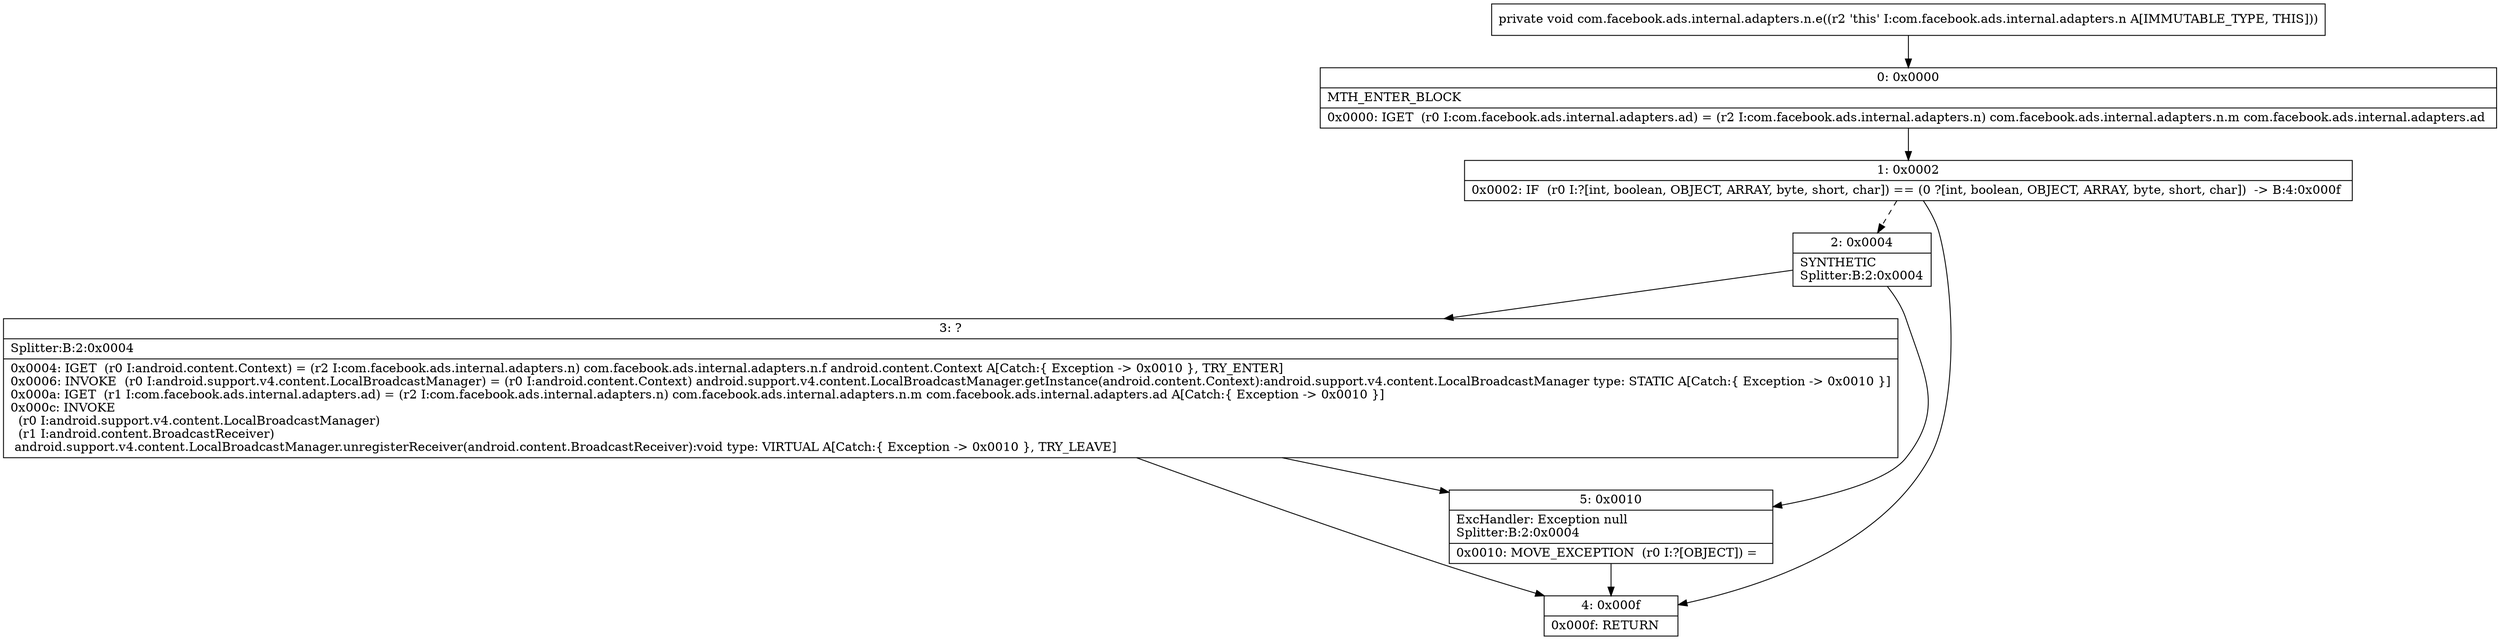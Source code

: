 digraph "CFG forcom.facebook.ads.internal.adapters.n.e()V" {
Node_0 [shape=record,label="{0\:\ 0x0000|MTH_ENTER_BLOCK\l|0x0000: IGET  (r0 I:com.facebook.ads.internal.adapters.ad) = (r2 I:com.facebook.ads.internal.adapters.n) com.facebook.ads.internal.adapters.n.m com.facebook.ads.internal.adapters.ad \l}"];
Node_1 [shape=record,label="{1\:\ 0x0002|0x0002: IF  (r0 I:?[int, boolean, OBJECT, ARRAY, byte, short, char]) == (0 ?[int, boolean, OBJECT, ARRAY, byte, short, char])  \-\> B:4:0x000f \l}"];
Node_2 [shape=record,label="{2\:\ 0x0004|SYNTHETIC\lSplitter:B:2:0x0004\l}"];
Node_3 [shape=record,label="{3\:\ ?|Splitter:B:2:0x0004\l|0x0004: IGET  (r0 I:android.content.Context) = (r2 I:com.facebook.ads.internal.adapters.n) com.facebook.ads.internal.adapters.n.f android.content.Context A[Catch:\{ Exception \-\> 0x0010 \}, TRY_ENTER]\l0x0006: INVOKE  (r0 I:android.support.v4.content.LocalBroadcastManager) = (r0 I:android.content.Context) android.support.v4.content.LocalBroadcastManager.getInstance(android.content.Context):android.support.v4.content.LocalBroadcastManager type: STATIC A[Catch:\{ Exception \-\> 0x0010 \}]\l0x000a: IGET  (r1 I:com.facebook.ads.internal.adapters.ad) = (r2 I:com.facebook.ads.internal.adapters.n) com.facebook.ads.internal.adapters.n.m com.facebook.ads.internal.adapters.ad A[Catch:\{ Exception \-\> 0x0010 \}]\l0x000c: INVOKE  \l  (r0 I:android.support.v4.content.LocalBroadcastManager)\l  (r1 I:android.content.BroadcastReceiver)\l android.support.v4.content.LocalBroadcastManager.unregisterReceiver(android.content.BroadcastReceiver):void type: VIRTUAL A[Catch:\{ Exception \-\> 0x0010 \}, TRY_LEAVE]\l}"];
Node_4 [shape=record,label="{4\:\ 0x000f|0x000f: RETURN   \l}"];
Node_5 [shape=record,label="{5\:\ 0x0010|ExcHandler: Exception null\lSplitter:B:2:0x0004\l|0x0010: MOVE_EXCEPTION  (r0 I:?[OBJECT]) =  \l}"];
MethodNode[shape=record,label="{private void com.facebook.ads.internal.adapters.n.e((r2 'this' I:com.facebook.ads.internal.adapters.n A[IMMUTABLE_TYPE, THIS])) }"];
MethodNode -> Node_0;
Node_0 -> Node_1;
Node_1 -> Node_2[style=dashed];
Node_1 -> Node_4;
Node_2 -> Node_3;
Node_2 -> Node_5;
Node_3 -> Node_4;
Node_3 -> Node_5;
Node_5 -> Node_4;
}

